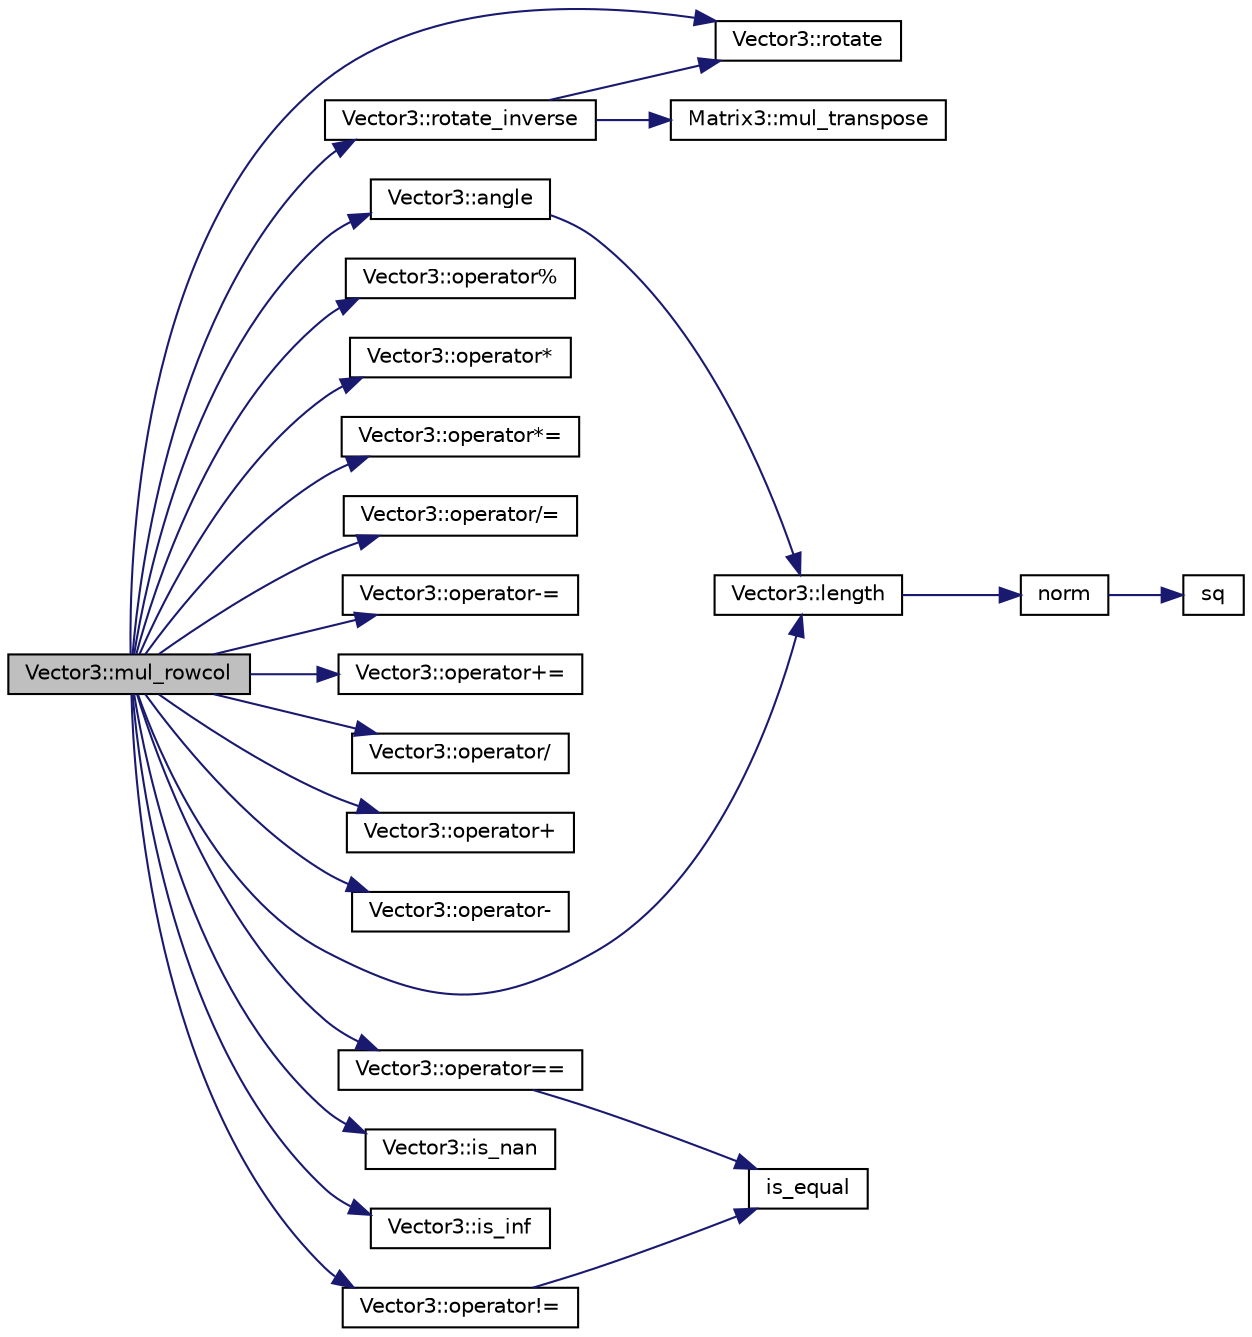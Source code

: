 digraph "Vector3::mul_rowcol"
{
 // INTERACTIVE_SVG=YES
  edge [fontname="Helvetica",fontsize="10",labelfontname="Helvetica",labelfontsize="10"];
  node [fontname="Helvetica",fontsize="10",shape=record];
  rankdir="LR";
  Node1 [label="Vector3::mul_rowcol",height=0.2,width=0.4,color="black", fillcolor="grey75", style="filled", fontcolor="black"];
  Node1 -> Node2 [color="midnightblue",fontsize="10",style="solid",fontname="Helvetica"];
  Node2 [label="Vector3::rotate",height=0.2,width=0.4,color="black", fillcolor="white", style="filled",URL="$classVector3.html#a53d5701ae2db9492944550927279b7b8"];
  Node1 -> Node3 [color="midnightblue",fontsize="10",style="solid",fontname="Helvetica"];
  Node3 [label="Vector3::rotate_inverse",height=0.2,width=0.4,color="black", fillcolor="white", style="filled",URL="$classVector3.html#a54af2cdf84d76ad47bdb4f7f43ccb7e8"];
  Node3 -> Node2 [color="midnightblue",fontsize="10",style="solid",fontname="Helvetica"];
  Node3 -> Node4 [color="midnightblue",fontsize="10",style="solid",fontname="Helvetica"];
  Node4 [label="Matrix3::mul_transpose",height=0.2,width=0.4,color="black", fillcolor="white", style="filled",URL="$classMatrix3.html#a3705734aec6b67d729011cd792d7398a"];
  Node1 -> Node5 [color="midnightblue",fontsize="10",style="solid",fontname="Helvetica"];
  Node5 [label="Vector3::length",height=0.2,width=0.4,color="black", fillcolor="white", style="filled",URL="$classVector3.html#ac1fd5514e368a1e1c2d13f71eda18345"];
  Node5 -> Node6 [color="midnightblue",fontsize="10",style="solid",fontname="Helvetica"];
  Node6 [label="norm",height=0.2,width=0.4,color="black", fillcolor="white", style="filled",URL="$AP__Math_8h.html#adc76d4a5e5c9ae8cb7ab17b55c40d636"];
  Node6 -> Node7 [color="midnightblue",fontsize="10",style="solid",fontname="Helvetica"];
  Node7 [label="sq",height=0.2,width=0.4,color="black", fillcolor="white", style="filled",URL="$AP__Math_8h.html#a0375e3d67fd3911cacee5c3e1408c0f2"];
  Node1 -> Node8 [color="midnightblue",fontsize="10",style="solid",fontname="Helvetica"];
  Node8 [label="Vector3::operator%",height=0.2,width=0.4,color="black", fillcolor="white", style="filled",URL="$classVector3.html#a12f74d30cec197755b7b0ae7a6eff8ed"];
  Node1 -> Node9 [color="midnightblue",fontsize="10",style="solid",fontname="Helvetica"];
  Node9 [label="Vector3::operator*",height=0.2,width=0.4,color="black", fillcolor="white", style="filled",URL="$classVector3.html#aa4a70919dbe23128b5c21880d14117ff"];
  Node1 -> Node10 [color="midnightblue",fontsize="10",style="solid",fontname="Helvetica"];
  Node10 [label="Vector3::operator*=",height=0.2,width=0.4,color="black", fillcolor="white", style="filled",URL="$classVector3.html#a16d4c65ff0414abdee8d2390e24ec029"];
  Node1 -> Node11 [color="midnightblue",fontsize="10",style="solid",fontname="Helvetica"];
  Node11 [label="Vector3::operator/=",height=0.2,width=0.4,color="black", fillcolor="white", style="filled",URL="$classVector3.html#a4c7319491d29912f2a37ab155d8d4836"];
  Node1 -> Node12 [color="midnightblue",fontsize="10",style="solid",fontname="Helvetica"];
  Node12 [label="Vector3::operator-=",height=0.2,width=0.4,color="black", fillcolor="white", style="filled",URL="$classVector3.html#ad250f3c02d0c9e68743a0d3c860a24be"];
  Node1 -> Node13 [color="midnightblue",fontsize="10",style="solid",fontname="Helvetica"];
  Node13 [label="Vector3::operator+=",height=0.2,width=0.4,color="black", fillcolor="white", style="filled",URL="$classVector3.html#a61f4435f1946edce37051a37ccdc957e"];
  Node1 -> Node14 [color="midnightblue",fontsize="10",style="solid",fontname="Helvetica"];
  Node14 [label="Vector3::operator/",height=0.2,width=0.4,color="black", fillcolor="white", style="filled",URL="$classVector3.html#a5decdda190f59ce3604a09e7ddca7044"];
  Node1 -> Node15 [color="midnightblue",fontsize="10",style="solid",fontname="Helvetica"];
  Node15 [label="Vector3::operator+",height=0.2,width=0.4,color="black", fillcolor="white", style="filled",URL="$classVector3.html#ad3f859979bfb1ac2a6f8cb7c2289f6e8"];
  Node1 -> Node16 [color="midnightblue",fontsize="10",style="solid",fontname="Helvetica"];
  Node16 [label="Vector3::operator-",height=0.2,width=0.4,color="black", fillcolor="white", style="filled",URL="$classVector3.html#aacf7a1058a8f0e5c9003f99064ee3c82"];
  Node1 -> Node17 [color="midnightblue",fontsize="10",style="solid",fontname="Helvetica"];
  Node17 [label="Vector3::operator==",height=0.2,width=0.4,color="black", fillcolor="white", style="filled",URL="$classVector3.html#a2d69a5338d210951eef5a8b0c3b7d70b"];
  Node17 -> Node18 [color="midnightblue",fontsize="10",style="solid",fontname="Helvetica"];
  Node18 [label="is_equal",height=0.2,width=0.4,color="black", fillcolor="white", style="filled",URL="$AP__Math_8cpp.html#accbd9f8bbc0adacd51efa66fad490c24"];
  Node1 -> Node19 [color="midnightblue",fontsize="10",style="solid",fontname="Helvetica"];
  Node19 [label="Vector3::operator!=",height=0.2,width=0.4,color="black", fillcolor="white", style="filled",URL="$classVector3.html#a5cae410d5dbf6024c1a3050c09be0cfb"];
  Node19 -> Node18 [color="midnightblue",fontsize="10",style="solid",fontname="Helvetica"];
  Node1 -> Node20 [color="midnightblue",fontsize="10",style="solid",fontname="Helvetica"];
  Node20 [label="Vector3::is_nan",height=0.2,width=0.4,color="black", fillcolor="white", style="filled",URL="$classVector3.html#a076ee3d40e645623b54650cca5ae6df7"];
  Node1 -> Node21 [color="midnightblue",fontsize="10",style="solid",fontname="Helvetica"];
  Node21 [label="Vector3::is_inf",height=0.2,width=0.4,color="black", fillcolor="white", style="filled",URL="$classVector3.html#aa62985d395985b7047835c5fc6ab8092"];
  Node1 -> Node22 [color="midnightblue",fontsize="10",style="solid",fontname="Helvetica"];
  Node22 [label="Vector3::angle",height=0.2,width=0.4,color="black", fillcolor="white", style="filled",URL="$classVector3.html#a18bfe1070834a2f06b913ecc6e440195"];
  Node22 -> Node5 [color="midnightblue",fontsize="10",style="solid",fontname="Helvetica"];
}
